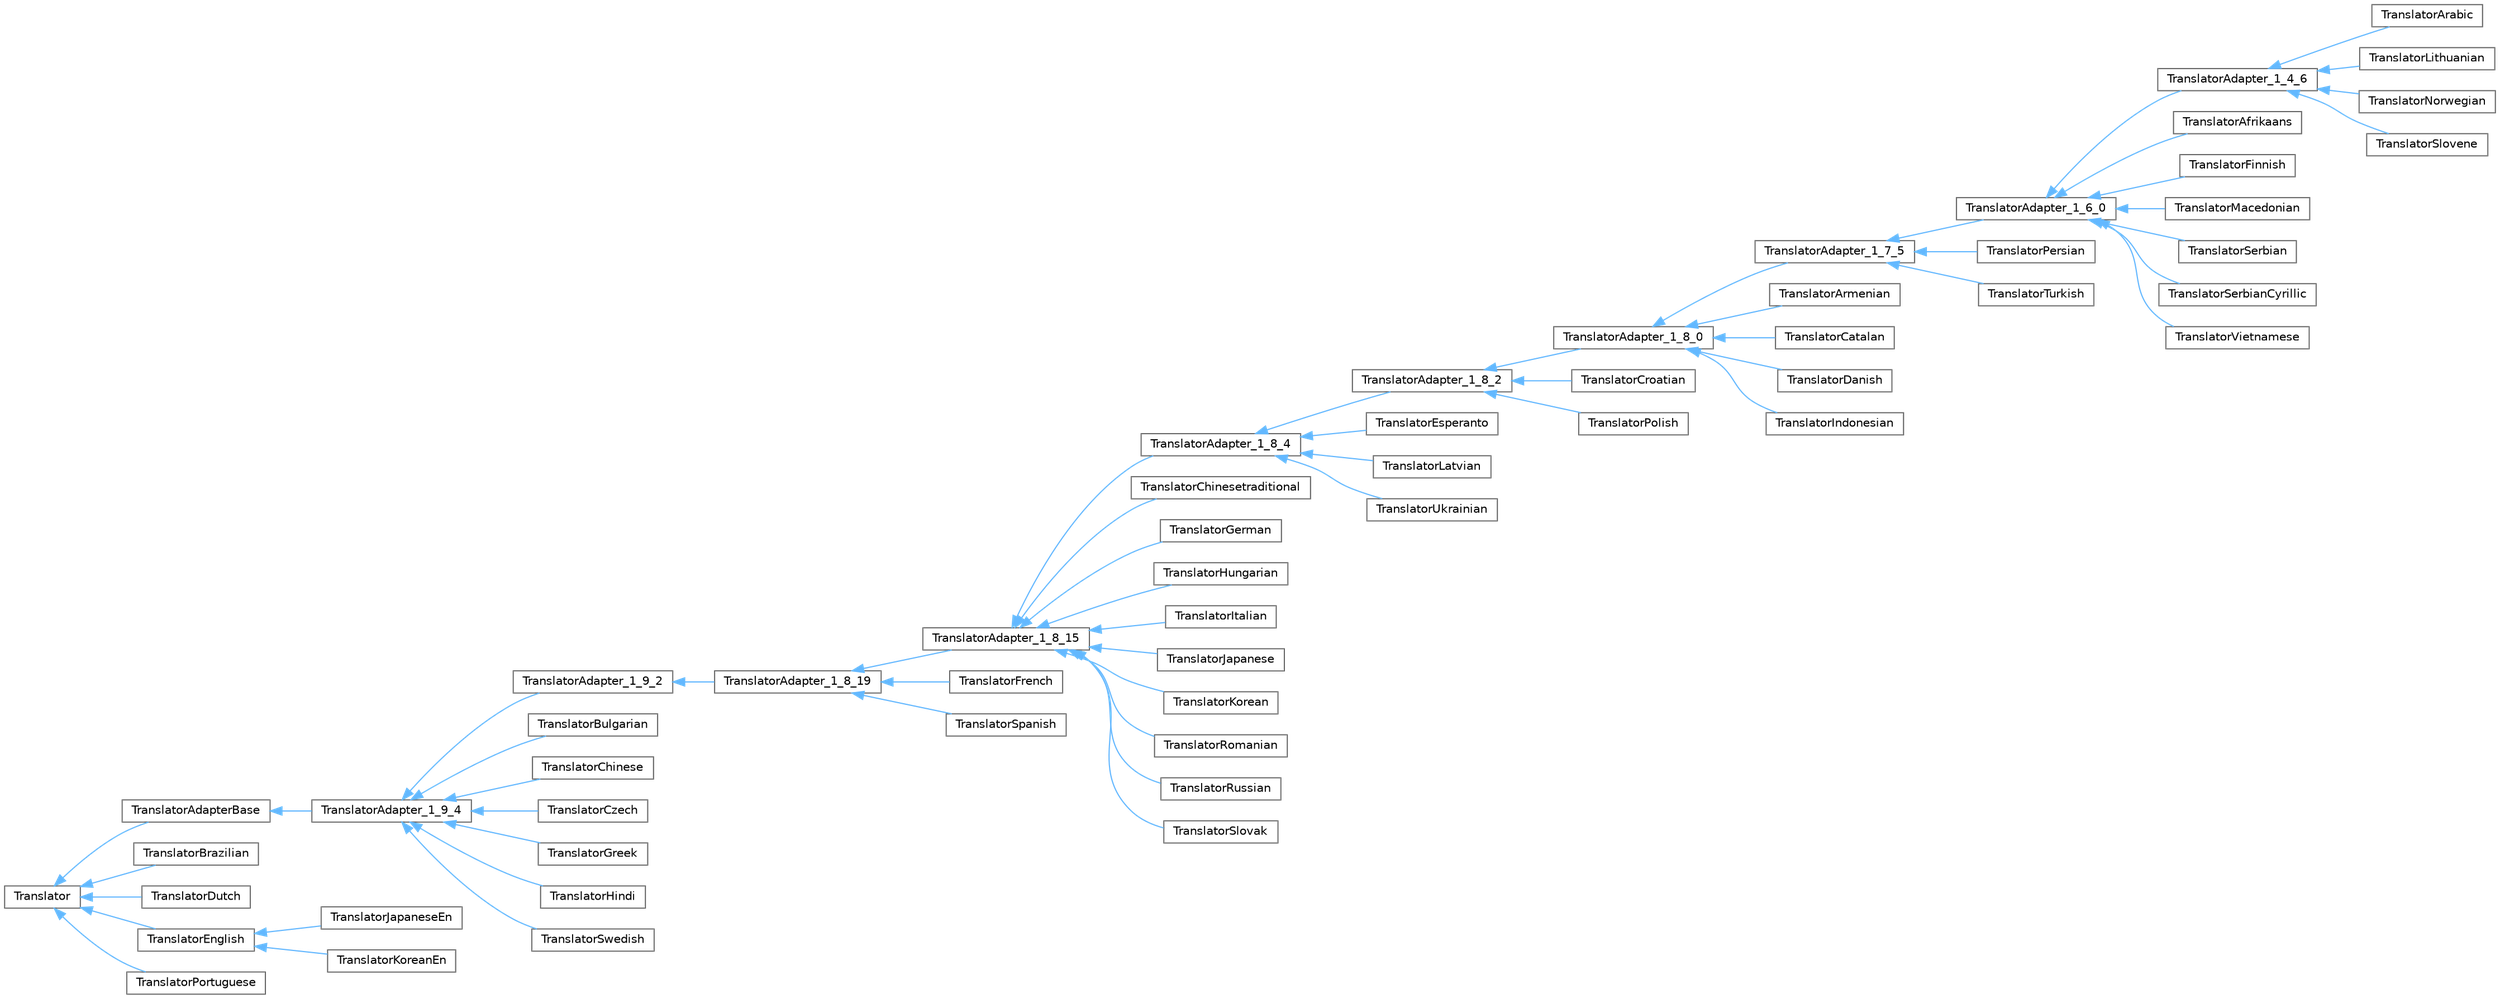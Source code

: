 digraph "Graphical Class Hierarchy"
{
 // INTERACTIVE_SVG=YES
 // LATEX_PDF_SIZE
  bgcolor="transparent";
  edge [fontname=Helvetica,fontsize=10,labelfontname=Helvetica,labelfontsize=10];
  node [fontname=Helvetica,fontsize=10,shape=box,height=0.2,width=0.4];
  rankdir="LR";
  Node0 [label="Translator",height=0.2,width=0.4,color="grey40", fillcolor="white", style="filled",URL="$d8/dfb/class_translator.html",tooltip="Abstract base class for all translatable text fragments."];
  Node0 -> Node1 [dir="back",color="steelblue1",style="solid"];
  Node1 [label="TranslatorAdapterBase",height=0.2,width=0.4,color="grey40", fillcolor="white", style="filled",URL="$db/d6c/class_translator_adapter_base.html",tooltip="Base of the translator adapter tree."];
  Node1 -> Node2 [dir="back",color="steelblue1",style="solid"];
  Node2 [label="TranslatorAdapter_1_9_4",height=0.2,width=0.4,color="grey40", fillcolor="white", style="filled",URL="$d0/d33/class_translator_adapter__1__9__4.html",tooltip=" "];
  Node2 -> Node3 [dir="back",color="steelblue1",style="solid"];
  Node3 [label="TranslatorAdapter_1_9_2",height=0.2,width=0.4,color="grey40", fillcolor="white", style="filled",URL="$d3/d2e/class_translator_adapter__1__9__2.html",tooltip=" "];
  Node3 -> Node4 [dir="back",color="steelblue1",style="solid"];
  Node4 [label="TranslatorAdapter_1_8_19",height=0.2,width=0.4,color="grey40", fillcolor="white", style="filled",URL="$de/dde/class_translator_adapter__1__8__19.html",tooltip=" "];
  Node4 -> Node5 [dir="back",color="steelblue1",style="solid"];
  Node5 [label="TranslatorAdapter_1_8_15",height=0.2,width=0.4,color="grey40", fillcolor="white", style="filled",URL="$d4/d2e/class_translator_adapter__1__8__15.html",tooltip=" "];
  Node5 -> Node6 [dir="back",color="steelblue1",style="solid"];
  Node6 [label="TranslatorAdapter_1_8_4",height=0.2,width=0.4,color="grey40", fillcolor="white", style="filled",URL="$de/d2f/class_translator_adapter__1__8__4.html",tooltip=" "];
  Node6 -> Node7 [dir="back",color="steelblue1",style="solid"];
  Node7 [label="TranslatorAdapter_1_8_2",height=0.2,width=0.4,color="grey40", fillcolor="white", style="filled",URL="$d2/d75/class_translator_adapter__1__8__2.html",tooltip=" "];
  Node7 -> Node8 [dir="back",color="steelblue1",style="solid"];
  Node8 [label="TranslatorAdapter_1_8_0",height=0.2,width=0.4,color="grey40", fillcolor="white", style="filled",URL="$de/d49/class_translator_adapter__1__8__0.html",tooltip="Adapter class for languages that only contain translations up to version 1.8.0."];
  Node8 -> Node9 [dir="back",color="steelblue1",style="solid"];
  Node9 [label="TranslatorAdapter_1_7_5",height=0.2,width=0.4,color="grey40", fillcolor="white", style="filled",URL="$da/d24/class_translator_adapter__1__7__5.html",tooltip="Adapter class for languages that only contain translations up to version 1.7.5."];
  Node9 -> Node10 [dir="back",color="steelblue1",style="solid"];
  Node10 [label="TranslatorAdapter_1_6_0",height=0.2,width=0.4,color="grey40", fillcolor="white", style="filled",URL="$d3/da1/class_translator_adapter__1__6__0.html",tooltip="Adapter class for languages that only contain translations up to version 1.6.0."];
  Node10 -> Node11 [dir="back",color="steelblue1",style="solid"];
  Node11 [label="TranslatorAdapter_1_4_6",height=0.2,width=0.4,color="grey40", fillcolor="white", style="filled",URL="$d4/d2b/class_translator_adapter__1__4__6.html",tooltip="Adapter class for languages that only contain translations up to version 1.4.6."];
  Node11 -> Node12 [dir="back",color="steelblue1",style="solid"];
  Node12 [label="TranslatorArabic",height=0.2,width=0.4,color="grey40", fillcolor="white", style="filled",URL="$d3/de9/class_translator_arabic.html",tooltip=" "];
  Node11 -> Node13 [dir="back",color="steelblue1",style="solid"];
  Node13 [label="TranslatorLithuanian",height=0.2,width=0.4,color="grey40", fillcolor="white", style="filled",URL="$dc/d53/class_translator_lithuanian.html",tooltip=" "];
  Node11 -> Node14 [dir="back",color="steelblue1",style="solid"];
  Node14 [label="TranslatorNorwegian",height=0.2,width=0.4,color="grey40", fillcolor="white", style="filled",URL="$dd/d38/class_translator_norwegian.html",tooltip=" "];
  Node11 -> Node15 [dir="back",color="steelblue1",style="solid"];
  Node15 [label="TranslatorSlovene",height=0.2,width=0.4,color="grey40", fillcolor="white", style="filled",URL="$dd/d0b/class_translator_slovene.html",tooltip=" "];
  Node10 -> Node16 [dir="back",color="steelblue1",style="solid"];
  Node16 [label="TranslatorAfrikaans",height=0.2,width=0.4,color="grey40", fillcolor="white", style="filled",URL="$d3/d65/class_translator_afrikaans.html",tooltip=" "];
  Node10 -> Node17 [dir="back",color="steelblue1",style="solid"];
  Node17 [label="TranslatorFinnish",height=0.2,width=0.4,color="grey40", fillcolor="white", style="filled",URL="$de/df7/class_translator_finnish.html",tooltip=" "];
  Node10 -> Node18 [dir="back",color="steelblue1",style="solid"];
  Node18 [label="TranslatorMacedonian",height=0.2,width=0.4,color="grey40", fillcolor="white", style="filled",URL="$d9/ddf/class_translator_macedonian.html",tooltip=" "];
  Node10 -> Node19 [dir="back",color="steelblue1",style="solid"];
  Node19 [label="TranslatorSerbian",height=0.2,width=0.4,color="grey40", fillcolor="white", style="filled",URL="$d5/d0a/class_translator_serbian.html",tooltip=" "];
  Node10 -> Node20 [dir="back",color="steelblue1",style="solid"];
  Node20 [label="TranslatorSerbianCyrillic",height=0.2,width=0.4,color="grey40", fillcolor="white", style="filled",URL="$dc/d03/class_translator_serbian_cyrillic.html",tooltip=" "];
  Node10 -> Node21 [dir="back",color="steelblue1",style="solid"];
  Node21 [label="TranslatorVietnamese",height=0.2,width=0.4,color="grey40", fillcolor="white", style="filled",URL="$df/d20/class_translator_vietnamese.html",tooltip=" "];
  Node9 -> Node22 [dir="back",color="steelblue1",style="solid"];
  Node22 [label="TranslatorPersian",height=0.2,width=0.4,color="grey40", fillcolor="white", style="filled",URL="$d5/d43/class_translator_persian.html",tooltip=" "];
  Node9 -> Node23 [dir="back",color="steelblue1",style="solid"];
  Node23 [label="TranslatorTurkish",height=0.2,width=0.4,color="grey40", fillcolor="white", style="filled",URL="$dd/d80/class_translator_turkish.html",tooltip=" "];
  Node8 -> Node24 [dir="back",color="steelblue1",style="solid"];
  Node24 [label="TranslatorArmenian",height=0.2,width=0.4,color="grey40", fillcolor="white", style="filled",URL="$da/db8/class_translator_armenian.html",tooltip=" "];
  Node8 -> Node25 [dir="back",color="steelblue1",style="solid"];
  Node25 [label="TranslatorCatalan",height=0.2,width=0.4,color="grey40", fillcolor="white", style="filled",URL="$d9/dc1/class_translator_catalan.html",tooltip=" "];
  Node8 -> Node26 [dir="back",color="steelblue1",style="solid"];
  Node26 [label="TranslatorDanish",height=0.2,width=0.4,color="grey40", fillcolor="white", style="filled",URL="$d7/d21/class_translator_danish.html",tooltip=" "];
  Node8 -> Node27 [dir="back",color="steelblue1",style="solid"];
  Node27 [label="TranslatorIndonesian",height=0.2,width=0.4,color="grey40", fillcolor="white", style="filled",URL="$df/dc8/class_translator_indonesian.html",tooltip=" "];
  Node7 -> Node28 [dir="back",color="steelblue1",style="solid"];
  Node28 [label="TranslatorCroatian",height=0.2,width=0.4,color="grey40", fillcolor="white", style="filled",URL="$d9/d82/class_translator_croatian.html",tooltip=" "];
  Node7 -> Node29 [dir="back",color="steelblue1",style="solid"];
  Node29 [label="TranslatorPolish",height=0.2,width=0.4,color="grey40", fillcolor="white", style="filled",URL="$de/d82/class_translator_polish.html",tooltip=" "];
  Node6 -> Node30 [dir="back",color="steelblue1",style="solid"];
  Node30 [label="TranslatorEsperanto",height=0.2,width=0.4,color="grey40", fillcolor="white", style="filled",URL="$d2/d07/class_translator_esperanto.html",tooltip=" "];
  Node6 -> Node31 [dir="back",color="steelblue1",style="solid"];
  Node31 [label="TranslatorLatvian",height=0.2,width=0.4,color="grey40", fillcolor="white", style="filled",URL="$d8/d83/class_translator_latvian.html",tooltip=" "];
  Node6 -> Node32 [dir="back",color="steelblue1",style="solid"];
  Node32 [label="TranslatorUkrainian",height=0.2,width=0.4,color="grey40", fillcolor="white", style="filled",URL="$d1/d56/class_translator_ukrainian.html",tooltip=" "];
  Node5 -> Node33 [dir="back",color="steelblue1",style="solid"];
  Node33 [label="TranslatorChinesetraditional",height=0.2,width=0.4,color="grey40", fillcolor="white", style="filled",URL="$dd/df6/class_translator_chinesetraditional.html",tooltip=" "];
  Node5 -> Node34 [dir="back",color="steelblue1",style="solid"];
  Node34 [label="TranslatorGerman",height=0.2,width=0.4,color="grey40", fillcolor="white", style="filled",URL="$d6/d07/class_translator_german.html",tooltip=" "];
  Node5 -> Node35 [dir="back",color="steelblue1",style="solid"];
  Node35 [label="TranslatorHungarian",height=0.2,width=0.4,color="grey40", fillcolor="white", style="filled",URL="$db/d5f/class_translator_hungarian.html",tooltip=" "];
  Node5 -> Node36 [dir="back",color="steelblue1",style="solid"];
  Node36 [label="TranslatorItalian",height=0.2,width=0.4,color="grey40", fillcolor="white", style="filled",URL="$d2/df8/class_translator_italian.html",tooltip=" "];
  Node5 -> Node37 [dir="back",color="steelblue1",style="solid"];
  Node37 [label="TranslatorJapanese",height=0.2,width=0.4,color="grey40", fillcolor="white", style="filled",URL="$d1/d6a/class_translator_japanese.html",tooltip=" "];
  Node5 -> Node38 [dir="back",color="steelblue1",style="solid"];
  Node38 [label="TranslatorKorean",height=0.2,width=0.4,color="grey40", fillcolor="white", style="filled",URL="$db/dcc/class_translator_korean.html",tooltip=" "];
  Node5 -> Node39 [dir="back",color="steelblue1",style="solid"];
  Node39 [label="TranslatorRomanian",height=0.2,width=0.4,color="grey40", fillcolor="white", style="filled",URL="$da/d32/class_translator_romanian.html",tooltip=" "];
  Node5 -> Node40 [dir="back",color="steelblue1",style="solid"];
  Node40 [label="TranslatorRussian",height=0.2,width=0.4,color="grey40", fillcolor="white", style="filled",URL="$d0/dab/class_translator_russian.html",tooltip=" "];
  Node5 -> Node41 [dir="back",color="steelblue1",style="solid"];
  Node41 [label="TranslatorSlovak",height=0.2,width=0.4,color="grey40", fillcolor="white", style="filled",URL="$d2/d53/class_translator_slovak.html",tooltip=" "];
  Node4 -> Node42 [dir="back",color="steelblue1",style="solid"];
  Node42 [label="TranslatorFrench",height=0.2,width=0.4,color="grey40", fillcolor="white", style="filled",URL="$da/d1a/class_translator_french.html",tooltip=" "];
  Node4 -> Node43 [dir="back",color="steelblue1",style="solid"];
  Node43 [label="TranslatorSpanish",height=0.2,width=0.4,color="grey40", fillcolor="white", style="filled",URL="$dc/d44/class_translator_spanish.html",tooltip=" "];
  Node2 -> Node44 [dir="back",color="steelblue1",style="solid"];
  Node44 [label="TranslatorBulgarian",height=0.2,width=0.4,color="grey40", fillcolor="white", style="filled",URL="$da/dbb/class_translator_bulgarian.html",tooltip=" "];
  Node2 -> Node45 [dir="back",color="steelblue1",style="solid"];
  Node45 [label="TranslatorChinese",height=0.2,width=0.4,color="grey40", fillcolor="white", style="filled",URL="$d6/db6/class_translator_chinese.html",tooltip=" "];
  Node2 -> Node46 [dir="back",color="steelblue1",style="solid"];
  Node46 [label="TranslatorCzech",height=0.2,width=0.4,color="grey40", fillcolor="white", style="filled",URL="$dd/d8a/class_translator_czech.html",tooltip=" "];
  Node2 -> Node47 [dir="back",color="steelblue1",style="solid"];
  Node47 [label="TranslatorGreek",height=0.2,width=0.4,color="grey40", fillcolor="white", style="filled",URL="$df/d75/class_translator_greek.html",tooltip=" "];
  Node2 -> Node48 [dir="back",color="steelblue1",style="solid"];
  Node48 [label="TranslatorHindi",height=0.2,width=0.4,color="grey40", fillcolor="white", style="filled",URL="$d1/d8a/class_translator_hindi.html",tooltip=" "];
  Node2 -> Node49 [dir="back",color="steelblue1",style="solid"];
  Node49 [label="TranslatorSwedish",height=0.2,width=0.4,color="grey40", fillcolor="white", style="filled",URL="$d5/d5c/class_translator_swedish.html",tooltip=" "];
  Node0 -> Node50 [dir="back",color="steelblue1",style="solid"];
  Node50 [label="TranslatorBrazilian",height=0.2,width=0.4,color="grey40", fillcolor="white", style="filled",URL="$d2/d4c/class_translator_brazilian.html",tooltip=" "];
  Node0 -> Node51 [dir="back",color="steelblue1",style="solid"];
  Node51 [label="TranslatorDutch",height=0.2,width=0.4,color="grey40", fillcolor="white", style="filled",URL="$d9/d1b/class_translator_dutch.html",tooltip=" "];
  Node0 -> Node52 [dir="back",color="steelblue1",style="solid"];
  Node52 [label="TranslatorEnglish",height=0.2,width=0.4,color="grey40", fillcolor="white", style="filled",URL="$d6/d78/class_translator_english.html",tooltip=" "];
  Node52 -> Node53 [dir="back",color="steelblue1",style="solid"];
  Node53 [label="TranslatorJapaneseEn",height=0.2,width=0.4,color="grey40", fillcolor="white", style="filled",URL="$d0/d16/class_translator_japanese_en.html",tooltip=" "];
  Node52 -> Node54 [dir="back",color="steelblue1",style="solid"];
  Node54 [label="TranslatorKoreanEn",height=0.2,width=0.4,color="grey40", fillcolor="white", style="filled",URL="$d0/d3a/class_translator_korean_en.html",tooltip=" "];
  Node0 -> Node55 [dir="back",color="steelblue1",style="solid"];
  Node55 [label="TranslatorPortuguese",height=0.2,width=0.4,color="grey40", fillcolor="white", style="filled",URL="$dc/df2/class_translator_portuguese.html",tooltip=" "];
}
